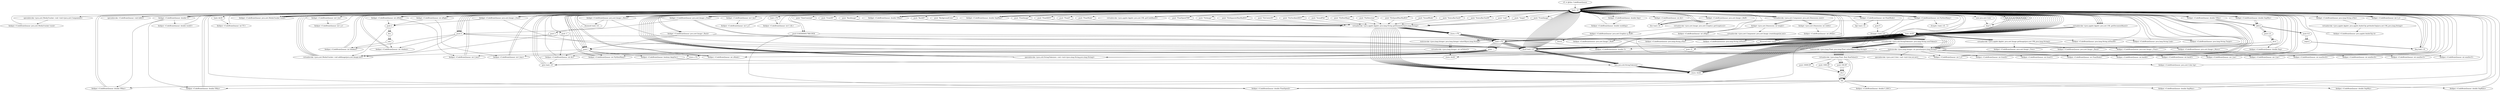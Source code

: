 digraph "" {
    "r0 := @this: CodeBrainQuasar"
    "load.r r0"
    "r0 := @this: CodeBrainQuasar"->"load.r r0";
    "new java.awt.MediaTracker"
    "load.r r0"->"new java.awt.MediaTracker";
    "dup1.r"
    "new java.awt.MediaTracker"->"dup1.r";
    "dup1.r"->"load.r r0";
    "specialinvoke <java.awt.MediaTracker: void <init>(java.awt.Component)>"
    "load.r r0"->"specialinvoke <java.awt.MediaTracker: void <init>(java.awt.Component)>";
    "fieldput <CodeBrainQuasar: java.awt.MediaTracker track>"
    "specialinvoke <java.awt.MediaTracker: void <init>(java.awt.Component)>"->"fieldput <CodeBrainQuasar: java.awt.MediaTracker track>";
    "fieldput <CodeBrainQuasar: java.awt.MediaTracker track>"->"load.r r0";
    "load.r r0"->"load.r r0";
    "virtualinvoke <java.awt.Component: java.awt.Dimension size()>"
    "load.r r0"->"virtualinvoke <java.awt.Component: java.awt.Dimension size()>";
    "fieldget <java.awt.Dimension: int width>"
    "virtualinvoke <java.awt.Component: java.awt.Dimension size()>"->"fieldget <java.awt.Dimension: int width>";
    "fieldput <CodeBrainQuasar: int aWide>"
    "fieldget <java.awt.Dimension: int width>"->"fieldput <CodeBrainQuasar: int aWide>";
    "fieldput <CodeBrainQuasar: int aWide>"->"load.r r0";
    "load.r r0"->"load.r r0";
    "load.r r0"->"virtualinvoke <java.awt.Component: java.awt.Dimension size()>";
    "fieldget <java.awt.Dimension: int height>"
    "virtualinvoke <java.awt.Component: java.awt.Dimension size()>"->"fieldget <java.awt.Dimension: int height>";
    "fieldput <CodeBrainQuasar: int aHigh>"
    "fieldget <java.awt.Dimension: int height>"->"fieldput <CodeBrainQuasar: int aHigh>";
    "fieldput <CodeBrainQuasar: int aHigh>"->"load.r r0";
    "specialinvoke <CodeBrainQuasar: void doK()>"
    "load.r r0"->"specialinvoke <CodeBrainQuasar: void doK()>";
    "specialinvoke <CodeBrainQuasar: void doK()>"->"load.r r0";
    "push \"TimeConstant\""
    "load.r r0"->"push \"TimeConstant\"";
    "virtualinvoke <java.applet.Applet: java.lang.String getParameter(java.lang.String)>"
    "push \"TimeConstant\""->"virtualinvoke <java.applet.Applet: java.lang.String getParameter(java.lang.String)>";
    "store.r $r20"
    "virtualinvoke <java.applet.Applet: java.lang.String getParameter(java.lang.String)>"->"store.r $r20";
    "load.r $r20"
    "store.r $r20"->"load.r $r20";
    "ifnonnull load.r $r20"
    "load.r $r20"->"ifnonnull load.r $r20";
    "push 15"
    "ifnonnull load.r $r20"->"push 15";
    "store.i $r20"
    "push 15"->"store.i $r20";
    "goto load.r r0"
    "store.i $r20"->"goto load.r r0";
    "goto load.r r0"->"load.r r0";
    "load.i $r20"
    "load.r r0"->"load.i $r20";
    "fieldput <CodeBrainQuasar: int TC>"
    "load.i $r20"->"fieldput <CodeBrainQuasar: int TC>";
    "fieldput <CodeBrainQuasar: int TC>"->"load.r r0";
    "push \"FrontImage\""
    "load.r r0"->"push \"FrontImage\"";
    "push \"FrontImage\""->"virtualinvoke <java.applet.Applet: java.lang.String getParameter(java.lang.String)>";
    "virtualinvoke <java.applet.Applet: java.lang.String getParameter(java.lang.String)>"->"store.r $r20";
    "store.r $r20"->"load.r $r20";
    "ifnull load.r r0"
    "load.r $r20"->"ifnull load.r r0";
    "ifnull load.r r0"->"load.r r0";
    "load.r r0"->"load.r r0";
    "load.r r0"->"load.r r0";
    "virtualinvoke <java.applet.Applet: java.net.URL getDocumentBase()>"
    "load.r r0"->"virtualinvoke <java.applet.Applet: java.net.URL getDocumentBase()>";
    "virtualinvoke <java.applet.Applet: java.net.URL getDocumentBase()>"->"load.r $r20";
    "virtualinvoke <java.applet.Applet: java.awt.Image getImage(java.net.URL,java.lang.String)>"
    "load.r $r20"->"virtualinvoke <java.applet.Applet: java.awt.Image getImage(java.net.URL,java.lang.String)>";
    "fieldput <CodeBrainQuasar: java.awt.Image i_Fore>"
    "virtualinvoke <java.applet.Applet: java.awt.Image getImage(java.net.URL,java.lang.String)>"->"fieldput <CodeBrainQuasar: java.awt.Image i_Fore>";
    "fieldput <CodeBrainQuasar: java.awt.Image i_Fore>"->"load.r r0";
    "fieldget <CodeBrainQuasar: java.awt.Image i_Fore>"
    "load.r r0"->"fieldget <CodeBrainQuasar: java.awt.Image i_Fore>";
    "fieldget <CodeBrainQuasar: java.awt.Image i_Fore>"->"ifnull load.r r0";
    "ifnull load.r r0"->"load.r r0";
    "fieldget <CodeBrainQuasar: java.awt.MediaTracker track>"
    "load.r r0"->"fieldget <CodeBrainQuasar: java.awt.MediaTracker track>";
    "fieldget <CodeBrainQuasar: java.awt.MediaTracker track>"->"load.r r0";
    "load.r r0"->"fieldget <CodeBrainQuasar: java.awt.Image i_Fore>";
    "push 2"
    "fieldget <CodeBrainQuasar: java.awt.Image i_Fore>"->"push 2";
    "virtualinvoke <java.awt.MediaTracker: void addImage(java.awt.Image,int)>"
    "push 2"->"virtualinvoke <java.awt.MediaTracker: void addImage(java.awt.Image,int)>";
    "virtualinvoke <java.awt.MediaTracker: void addImage(java.awt.Image,int)>"->"load.r r0";
    "push \"FrontXY\""
    "load.r r0"->"push \"FrontXY\"";
    "push \"FrontXY\""->"virtualinvoke <java.applet.Applet: java.lang.String getParameter(java.lang.String)>";
    "store.r r79"
    "virtualinvoke <java.applet.Applet: java.lang.String getParameter(java.lang.String)>"->"store.r r79";
    "load.r r79"
    "store.r r79"->"load.r r79";
    "load.r r79"->"ifnull load.r r0";
    "new java.util.StringTokenizer"
    "ifnull load.r r0"->"new java.util.StringTokenizer";
    "new java.util.StringTokenizer"->"store.r $r20";
    "store.r $r20"->"load.r $r20";
    "load.r $r20"->"load.r r79";
    "push \",\""
    "load.r r79"->"push \",\"";
    "specialinvoke <java.util.StringTokenizer: void <init>(java.lang.String,java.lang.String)>"
    "push \",\""->"specialinvoke <java.util.StringTokenizer: void <init>(java.lang.String,java.lang.String)>";
    "specialinvoke <java.util.StringTokenizer: void <init>(java.lang.String,java.lang.String)>"->"load.r r0";
    "load.r r0"->"load.r $r20";
    "virtualinvoke <java.util.StringTokenizer: java.lang.String nextToken()>"
    "load.r $r20"->"virtualinvoke <java.util.StringTokenizer: java.lang.String nextToken()>";
    "staticinvoke <java.lang.Integer: int parseInt(java.lang.String)>"
    "virtualinvoke <java.util.StringTokenizer: java.lang.String nextToken()>"->"staticinvoke <java.lang.Integer: int parseInt(java.lang.String)>";
    "fieldput <CodeBrainQuasar: int frontX>"
    "staticinvoke <java.lang.Integer: int parseInt(java.lang.String)>"->"fieldput <CodeBrainQuasar: int frontX>";
    "fieldput <CodeBrainQuasar: int frontX>"->"load.r r0";
    "load.r r0"->"load.r $r20";
    "load.r $r20"->"virtualinvoke <java.util.StringTokenizer: java.lang.String nextToken()>";
    "virtualinvoke <java.util.StringTokenizer: java.lang.String nextToken()>"->"staticinvoke <java.lang.Integer: int parseInt(java.lang.String)>";
    "fieldput <CodeBrainQuasar: int frontY>"
    "staticinvoke <java.lang.Integer: int parseInt(java.lang.String)>"->"fieldput <CodeBrainQuasar: int frontY>";
    "fieldput <CodeBrainQuasar: int frontY>"->"load.r r0";
    "push \"BackImage\""
    "load.r r0"->"push \"BackImage\"";
    "push \"BackImage\""->"virtualinvoke <java.applet.Applet: java.lang.String getParameter(java.lang.String)>";
    "virtualinvoke <java.applet.Applet: java.lang.String getParameter(java.lang.String)>"->"store.r $r20";
    "store.r $r20"->"load.r $r20";
    "load.r $r20"->"ifnull load.r r0";
    "ifnull load.r r0"->"load.r r0";
    "load.r r0"->"load.r r0";
    "load.r r0"->"load.r r0";
    "load.r r0"->"virtualinvoke <java.applet.Applet: java.net.URL getDocumentBase()>";
    "virtualinvoke <java.applet.Applet: java.net.URL getDocumentBase()>"->"load.r $r20";
    "load.r $r20"->"virtualinvoke <java.applet.Applet: java.awt.Image getImage(java.net.URL,java.lang.String)>";
    "fieldput <CodeBrainQuasar: java.awt.Image i_Back>"
    "virtualinvoke <java.applet.Applet: java.awt.Image getImage(java.net.URL,java.lang.String)>"->"fieldput <CodeBrainQuasar: java.awt.Image i_Back>";
    "fieldput <CodeBrainQuasar: java.awt.Image i_Back>"->"load.r r0";
    "fieldget <CodeBrainQuasar: java.awt.Image i_Back>"
    "load.r r0"->"fieldget <CodeBrainQuasar: java.awt.Image i_Back>";
    "fieldget <CodeBrainQuasar: java.awt.Image i_Back>"->"ifnull load.r r0";
    "ifnull load.r r0"->"load.r r0";
    "load.r r0"->"fieldget <CodeBrainQuasar: java.awt.MediaTracker track>";
    "fieldget <CodeBrainQuasar: java.awt.MediaTracker track>"->"load.r r0";
    "load.r r0"->"fieldget <CodeBrainQuasar: java.awt.Image i_Back>";
    "push 1"
    "fieldget <CodeBrainQuasar: java.awt.Image i_Back>"->"push 1";
    "push 1"->"virtualinvoke <java.awt.MediaTracker: void addImage(java.awt.Image,int)>";
    "virtualinvoke <java.awt.MediaTracker: void addImage(java.awt.Image,int)>"->"load.r r0";
    "push \"BackXY\""
    "load.r r0"->"push \"BackXY\"";
    "push \"BackXY\""->"virtualinvoke <java.applet.Applet: java.lang.String getParameter(java.lang.String)>";
    "virtualinvoke <java.applet.Applet: java.lang.String getParameter(java.lang.String)>"->"store.r r79";
    "store.r r79"->"load.r r79";
    "load.r r79"->"ifnull load.r r0";
    "ifnull load.r r0"->"new java.util.StringTokenizer";
    "new java.util.StringTokenizer"->"store.r $r20";
    "store.r $r20"->"load.r $r20";
    "load.r $r20"->"load.r r79";
    "load.r r79"->"push \",\"";
    "push \",\""->"specialinvoke <java.util.StringTokenizer: void <init>(java.lang.String,java.lang.String)>";
    "specialinvoke <java.util.StringTokenizer: void <init>(java.lang.String,java.lang.String)>"->"load.r r0";
    "load.r r0"->"load.r $r20";
    "load.r $r20"->"virtualinvoke <java.util.StringTokenizer: java.lang.String nextToken()>";
    "virtualinvoke <java.util.StringTokenizer: java.lang.String nextToken()>"->"staticinvoke <java.lang.Integer: int parseInt(java.lang.String)>";
    "fieldput <CodeBrainQuasar: int backX>"
    "staticinvoke <java.lang.Integer: int parseInt(java.lang.String)>"->"fieldput <CodeBrainQuasar: int backX>";
    "fieldput <CodeBrainQuasar: int backX>"->"load.r r0";
    "load.r r0"->"load.r $r20";
    "load.r $r20"->"virtualinvoke <java.util.StringTokenizer: java.lang.String nextToken()>";
    "virtualinvoke <java.util.StringTokenizer: java.lang.String nextToken()>"->"staticinvoke <java.lang.Integer: int parseInt(java.lang.String)>";
    "fieldput <CodeBrainQuasar: int backY>"
    "staticinvoke <java.lang.Integer: int parseInt(java.lang.String)>"->"fieldput <CodeBrainQuasar: int backY>";
    "fieldput <CodeBrainQuasar: int backY>"->"load.r r0";
    "push \"BackgroundColor\""
    "load.r r0"->"push \"BackgroundColor\"";
    "push \"BackgroundColor\""->"virtualinvoke <java.applet.Applet: java.lang.String getParameter(java.lang.String)>";
    "virtualinvoke <java.applet.Applet: java.lang.String getParameter(java.lang.String)>"->"store.r r79";
    "store.r r79"->"load.r r79";
    "load.r r79"->"ifnull load.r r0";
    "ifnull load.r r0"->"new java.util.StringTokenizer";
    "new java.util.StringTokenizer"->"store.r $r20";
    "store.r $r20"->"load.r $r20";
    "load.r $r20"->"load.r r79";
    "load.r r79"->"push \",\"";
    "push \",\""->"specialinvoke <java.util.StringTokenizer: void <init>(java.lang.String,java.lang.String)>";
    "specialinvoke <java.util.StringTokenizer: void <init>(java.lang.String,java.lang.String)>"->"load.r r0";
    "new java.awt.Color"
    "load.r r0"->"new java.awt.Color";
    "new java.awt.Color"->"dup1.r";
    "dup1.r"->"load.r $r20";
    "load.r $r20"->"virtualinvoke <java.util.StringTokenizer: java.lang.String nextToken()>";
    "virtualinvoke <java.util.StringTokenizer: java.lang.String nextToken()>"->"staticinvoke <java.lang.Integer: int parseInt(java.lang.String)>";
    "staticinvoke <java.lang.Integer: int parseInt(java.lang.String)>"->"load.r $r20";
    "load.r $r20"->"virtualinvoke <java.util.StringTokenizer: java.lang.String nextToken()>";
    "virtualinvoke <java.util.StringTokenizer: java.lang.String nextToken()>"->"staticinvoke <java.lang.Integer: int parseInt(java.lang.String)>";
    "staticinvoke <java.lang.Integer: int parseInt(java.lang.String)>"->"load.r $r20";
    "load.r $r20"->"virtualinvoke <java.util.StringTokenizer: java.lang.String nextToken()>";
    "virtualinvoke <java.util.StringTokenizer: java.lang.String nextToken()>"->"staticinvoke <java.lang.Integer: int parseInt(java.lang.String)>";
    "specialinvoke <java.awt.Color: void <init>(int,int,int)>"
    "staticinvoke <java.lang.Integer: int parseInt(java.lang.String)>"->"specialinvoke <java.awt.Color: void <init>(int,int,int)>";
    "fieldput <CodeBrainQuasar: java.awt.Color bg>"
    "specialinvoke <java.awt.Color: void <init>(int,int,int)>"->"fieldput <CodeBrainQuasar: java.awt.Color bg>";
    "fieldput <CodeBrainQuasar: java.awt.Color bg>"->"load.r r0";
    "push \"FloatImage\""
    "load.r r0"->"push \"FloatImage\"";
    "push \"FloatImage\""->"virtualinvoke <java.applet.Applet: java.lang.String getParameter(java.lang.String)>";
    "virtualinvoke <java.applet.Applet: java.lang.String getParameter(java.lang.String)>"->"store.r $r20";
    "store.r $r20"->"load.r $r20";
    "load.r $r20"->"ifnull load.r r0";
    "ifnull load.r r0"->"load.r r0";
    "load.r r0"->"load.r r0";
    "load.r r0"->"load.r r0";
    "load.r r0"->"virtualinvoke <java.applet.Applet: java.net.URL getDocumentBase()>";
    "virtualinvoke <java.applet.Applet: java.net.URL getDocumentBase()>"->"load.r $r20";
    "load.r $r20"->"virtualinvoke <java.applet.Applet: java.awt.Image getImage(java.net.URL,java.lang.String)>";
    "fieldput <CodeBrainQuasar: java.awt.Image i_Float>"
    "virtualinvoke <java.applet.Applet: java.awt.Image getImage(java.net.URL,java.lang.String)>"->"fieldput <CodeBrainQuasar: java.awt.Image i_Float>";
    "fieldput <CodeBrainQuasar: java.awt.Image i_Float>"->"load.r r0";
    "fieldget <CodeBrainQuasar: java.awt.Image i_Float>"
    "load.r r0"->"fieldget <CodeBrainQuasar: java.awt.Image i_Float>";
    "fieldget <CodeBrainQuasar: java.awt.Image i_Float>"->"ifnull load.r r0";
    "ifnull load.r r0"->"load.r r0";
    "load.r r0"->"fieldget <CodeBrainQuasar: java.awt.MediaTracker track>";
    "fieldget <CodeBrainQuasar: java.awt.MediaTracker track>"->"load.r r0";
    "load.r r0"->"fieldget <CodeBrainQuasar: java.awt.Image i_Float>";
    "push 3"
    "fieldget <CodeBrainQuasar: java.awt.Image i_Float>"->"push 3";
    "push 3"->"virtualinvoke <java.awt.MediaTracker: void addImage(java.awt.Image,int)>";
    "virtualinvoke <java.awt.MediaTracker: void addImage(java.awt.Image,int)>"->"load.r r0";
    "load.r r0"->"load.r r0";
    "fieldget <CodeBrainQuasar: int aWide>"
    "load.r r0"->"fieldget <CodeBrainQuasar: int aWide>";
    "fieldput <CodeBrainQuasar: int f_bxx>"
    "fieldget <CodeBrainQuasar: int aWide>"->"fieldput <CodeBrainQuasar: int f_bxx>";
    "fieldput <CodeBrainQuasar: int f_bxx>"->"load.r r0";
    "load.r r0"->"load.r r0";
    "fieldget <CodeBrainQuasar: int aHigh>"
    "load.r r0"->"fieldget <CodeBrainQuasar: int aHigh>";
    "fieldput <CodeBrainQuasar: int f_byy>"
    "fieldget <CodeBrainQuasar: int aHigh>"->"fieldput <CodeBrainQuasar: int f_byy>";
    "fieldput <CodeBrainQuasar: int f_byy>"->"load.r r0";
    "push \"FloatXXYY\""
    "load.r r0"->"push \"FloatXXYY\"";
    "push \"FloatXXYY\""->"virtualinvoke <java.applet.Applet: java.lang.String getParameter(java.lang.String)>";
    "virtualinvoke <java.applet.Applet: java.lang.String getParameter(java.lang.String)>"->"store.r r79";
    "store.r r79"->"load.r r79";
    "load.r r79"->"ifnull load.r r0";
    "ifnull load.r r0"->"new java.util.StringTokenizer";
    "new java.util.StringTokenizer"->"store.r $r20";
    "store.r $r20"->"load.r $r20";
    "load.r $r20"->"load.r r79";
    "load.r r79"->"push \",\"";
    "push \",\""->"specialinvoke <java.util.StringTokenizer: void <init>(java.lang.String,java.lang.String)>";
    "specialinvoke <java.util.StringTokenizer: void <init>(java.lang.String,java.lang.String)>"->"load.r r0";
    "load.r r0"->"load.r $r20";
    "load.r $r20"->"virtualinvoke <java.util.StringTokenizer: java.lang.String nextToken()>";
    "virtualinvoke <java.util.StringTokenizer: java.lang.String nextToken()>"->"staticinvoke <java.lang.Integer: int parseInt(java.lang.String)>";
    "fieldput <CodeBrainQuasar: int f_bx>"
    "staticinvoke <java.lang.Integer: int parseInt(java.lang.String)>"->"fieldput <CodeBrainQuasar: int f_bx>";
    "fieldput <CodeBrainQuasar: int f_bx>"->"load.r r0";
    "load.r r0"->"load.r $r20";
    "load.r $r20"->"virtualinvoke <java.util.StringTokenizer: java.lang.String nextToken()>";
    "virtualinvoke <java.util.StringTokenizer: java.lang.String nextToken()>"->"staticinvoke <java.lang.Integer: int parseInt(java.lang.String)>";
    "staticinvoke <java.lang.Integer: int parseInt(java.lang.String)>"->"fieldput <CodeBrainQuasar: int f_bxx>";
    "fieldput <CodeBrainQuasar: int f_bxx>"->"load.r r0";
    "load.r r0"->"load.r $r20";
    "load.r $r20"->"virtualinvoke <java.util.StringTokenizer: java.lang.String nextToken()>";
    "virtualinvoke <java.util.StringTokenizer: java.lang.String nextToken()>"->"staticinvoke <java.lang.Integer: int parseInt(java.lang.String)>";
    "fieldput <CodeBrainQuasar: int f_by>"
    "staticinvoke <java.lang.Integer: int parseInt(java.lang.String)>"->"fieldput <CodeBrainQuasar: int f_by>";
    "fieldput <CodeBrainQuasar: int f_by>"->"load.r r0";
    "load.r r0"->"load.r $r20";
    "load.r $r20"->"virtualinvoke <java.util.StringTokenizer: java.lang.String nextToken()>";
    "virtualinvoke <java.util.StringTokenizer: java.lang.String nextToken()>"->"staticinvoke <java.lang.Integer: int parseInt(java.lang.String)>";
    "staticinvoke <java.lang.Integer: int parseInt(java.lang.String)>"->"fieldput <CodeBrainQuasar: int f_byy>";
    "fieldput <CodeBrainQuasar: int f_byy>"->"load.r r0";
    "load.r r0"->"load.r r0";
    "fieldget <CodeBrainQuasar: int f_bx>"
    "load.r r0"->"fieldget <CodeBrainQuasar: int f_bx>";
    "fieldput <CodeBrainQuasar: int f_x>"
    "fieldget <CodeBrainQuasar: int f_bx>"->"fieldput <CodeBrainQuasar: int f_x>";
    "fieldput <CodeBrainQuasar: int f_x>"->"load.r r0";
    "load.r r0"->"load.r r0";
    "fieldget <CodeBrainQuasar: int f_by>"
    "load.r r0"->"fieldget <CodeBrainQuasar: int f_by>";
    "fieldput <CodeBrainQuasar: int f_y>"
    "fieldget <CodeBrainQuasar: int f_by>"->"fieldput <CodeBrainQuasar: int f_y>";
    "fieldput <CodeBrainQuasar: int f_y>"->"load.r r0";
    "push \"FloatZ\""
    "load.r r0"->"push \"FloatZ\"";
    "push \"FloatZ\""->"virtualinvoke <java.applet.Applet: java.lang.String getParameter(java.lang.String)>";
    "virtualinvoke <java.applet.Applet: java.lang.String getParameter(java.lang.String)>"->"store.r $r20";
    "store.r $r20"->"load.r $r20";
    "load.r $r20"->"ifnull load.r r0";
    "ifnull load.r r0"->"load.r r0";
    "load.r r0"->"load.r $r20";
    "load.r $r20"->"staticinvoke <java.lang.Integer: int parseInt(java.lang.String)>";
    "fieldput <CodeBrainQuasar: int f_z>"
    "staticinvoke <java.lang.Integer: int parseInt(java.lang.String)>"->"fieldput <CodeBrainQuasar: int f_z>";
    "fieldput <CodeBrainQuasar: int f_z>"->"load.r r0";
    "push \"FloatMode\""
    "load.r r0"->"push \"FloatMode\"";
    "push \"FloatMode\""->"virtualinvoke <java.applet.Applet: java.lang.String getParameter(java.lang.String)>";
    "virtualinvoke <java.applet.Applet: java.lang.String getParameter(java.lang.String)>"->"store.r $r20";
    "store.r $r20"->"load.r $r20";
    "load.r $r20"->"ifnull load.r r0";
    "ifnull load.r r0"->"load.r r0";
    "load.r r0"->"load.r $r20";
    "load.r $r20"->"staticinvoke <java.lang.Integer: int parseInt(java.lang.String)>";
    "fieldput <CodeBrainQuasar: int FloatMode>"
    "staticinvoke <java.lang.Integer: int parseInt(java.lang.String)>"->"fieldput <CodeBrainQuasar: int FloatMode>";
    "fieldput <CodeBrainQuasar: int FloatMode>"->"load.r r0";
    "fieldget <CodeBrainQuasar: int FloatMode>"
    "load.r r0"->"fieldget <CodeBrainQuasar: int FloatMode>";
    "push 9"
    "fieldget <CodeBrainQuasar: int FloatMode>"->"push 9";
    "ifcmpgt.i load.r r0"
    "push 9"->"ifcmpgt.i load.r r0";
    "ifcmpgt.i load.r r0"->"load.r r0";
    "load.r r0"->"fieldget <CodeBrainQuasar: int FloatMode>";
    "ifge load.r r0"
    "fieldget <CodeBrainQuasar: int FloatMode>"->"ifge load.r r0";
    "ifge load.r r0"->"load.r r0";
    "push 0"
    "load.r r0"->"push 0";
    "push 0"->"fieldput <CodeBrainQuasar: int FloatMode>";
    "fieldput <CodeBrainQuasar: int FloatMode>"->"load.r r0";
    "push \"FloatSpeed789\""
    "load.r r0"->"push \"FloatSpeed789\"";
    "push \"FloatSpeed789\""->"virtualinvoke <java.applet.Applet: java.lang.String getParameter(java.lang.String)>";
    "virtualinvoke <java.applet.Applet: java.lang.String getParameter(java.lang.String)>"->"store.r $r20";
    "store.r $r20"->"load.r $r20";
    "load.r $r20"->"ifnonnull load.r $r20";
    "ifnonnull load.r $r20"->"push 1";
    "store.i r79"
    "push 1"->"store.i r79";
    "store.i r79"->"goto load.r r0";
    "goto load.r r0"->"load.r r0";
    "load.i r79"
    "load.r r0"->"load.i r79";
    "fieldput <CodeBrainQuasar: int F_RL>"
    "load.i r79"->"fieldput <CodeBrainQuasar: int F_RL>";
    "fieldput <CodeBrainQuasar: int F_RL>"->"load.r r0";
    "push 0.04500000178813934"
    "load.r r0"->"push 0.04500000178813934";
    "fieldput <CodeBrainQuasar: double FloatSpeed>"
    "push 0.04500000178813934"->"fieldput <CodeBrainQuasar: double FloatSpeed>";
    "fieldput <CodeBrainQuasar: double FloatSpeed>"->"load.r $r20";
    "load.r $r20"->"ifnull load.r r0";
    "ifnull load.r r0"->"load.r r0";
    "load.r r0"->"load.r $r20";
    "staticinvoke <java.lang.Float: java.lang.Float valueOf(java.lang.String)>"
    "load.r $r20"->"staticinvoke <java.lang.Float: java.lang.Float valueOf(java.lang.String)>";
    "virtualinvoke <java.lang.Float: float floatValue()>"
    "staticinvoke <java.lang.Float: java.lang.Float valueOf(java.lang.String)>"->"virtualinvoke <java.lang.Float: float floatValue()>";
    "push 100.0F"
    "virtualinvoke <java.lang.Float: float floatValue()>"->"push 100.0F";
    "div.f"
    "push 100.0F"->"div.f";
    "f2d"
    "div.f"->"f2d";
    "f2d"->"fieldput <CodeBrainQuasar: double FloatSpeed>";
    "fieldput <CodeBrainQuasar: double FloatSpeed>"->"load.r r0";
    "push \"FlyImage\""
    "load.r r0"->"push \"FlyImage\"";
    "push \"FlyImage\""->"virtualinvoke <java.applet.Applet: java.lang.String getParameter(java.lang.String)>";
    "virtualinvoke <java.applet.Applet: java.lang.String getParameter(java.lang.String)>"->"store.r $r20";
    "store.r $r20"->"load.r $r20";
    "load.r $r20"->"ifnull load.r r0";
    "ifnull load.r r0"->"load.r r0";
    "load.r r0"->"load.r r0";
    "load.r r0"->"load.r r0";
    "load.r r0"->"virtualinvoke <java.applet.Applet: java.net.URL getDocumentBase()>";
    "virtualinvoke <java.applet.Applet: java.net.URL getDocumentBase()>"->"load.r $r20";
    "load.r $r20"->"virtualinvoke <java.applet.Applet: java.awt.Image getImage(java.net.URL,java.lang.String)>";
    "fieldput <CodeBrainQuasar: java.awt.Image i_Move>"
    "virtualinvoke <java.applet.Applet: java.awt.Image getImage(java.net.URL,java.lang.String)>"->"fieldput <CodeBrainQuasar: java.awt.Image i_Move>";
    "fieldput <CodeBrainQuasar: java.awt.Image i_Move>"->"load.r r0";
    "fieldget <CodeBrainQuasar: java.awt.Image i_Move>"
    "load.r r0"->"fieldget <CodeBrainQuasar: java.awt.Image i_Move>";
    "fieldget <CodeBrainQuasar: java.awt.Image i_Move>"->"ifnull load.r r0";
    "ifnull load.r r0"->"load.r r0";
    "load.r r0"->"fieldget <CodeBrainQuasar: java.awt.MediaTracker track>";
    "fieldget <CodeBrainQuasar: java.awt.MediaTracker track>"->"load.r r0";
    "load.r r0"->"fieldget <CodeBrainQuasar: java.awt.Image i_Move>";
    "fieldget <CodeBrainQuasar: java.awt.Image i_Move>"->"push 0";
    "push 0"->"virtualinvoke <java.awt.MediaTracker: void addImage(java.awt.Image,int)>";
    "virtualinvoke <java.awt.MediaTracker: void addImage(java.awt.Image,int)>"->"load.r r0";
    "load.r r0"->"push 0";
    "fieldput <CodeBrainQuasar: int hIndent>"
    "push 0"->"fieldput <CodeBrainQuasar: int hIndent>";
    "fieldput <CodeBrainQuasar: int hIndent>"->"load.r r0";
    "load.r r0"->"push 0";
    "fieldput <CodeBrainQuasar: int vIndent>"
    "push 0"->"fieldput <CodeBrainQuasar: int vIndent>";
    "fieldput <CodeBrainQuasar: int vIndent>"->"load.r r0";
    "push \"FlyCenterXY\""
    "load.r r0"->"push \"FlyCenterXY\"";
    "push \"FlyCenterXY\""->"virtualinvoke <java.applet.Applet: java.lang.String getParameter(java.lang.String)>";
    "virtualinvoke <java.applet.Applet: java.lang.String getParameter(java.lang.String)>"->"store.r r79";
    "store.r r79"->"load.r r79";
    "load.r r79"->"ifnull load.r r0";
    "ifnull load.r r0"->"new java.util.StringTokenizer";
    "new java.util.StringTokenizer"->"store.r $r20";
    "store.r $r20"->"load.r $r20";
    "load.r $r20"->"load.r r79";
    "load.r r79"->"push \",\"";
    "push \",\""->"specialinvoke <java.util.StringTokenizer: void <init>(java.lang.String,java.lang.String)>";
    "specialinvoke <java.util.StringTokenizer: void <init>(java.lang.String,java.lang.String)>"->"load.r r0";
    "load.r r0"->"load.r $r20";
    "load.r $r20"->"virtualinvoke <java.util.StringTokenizer: java.lang.String nextToken()>";
    "virtualinvoke <java.util.StringTokenizer: java.lang.String nextToken()>"->"staticinvoke <java.lang.Integer: int parseInt(java.lang.String)>";
    "staticinvoke <java.lang.Integer: int parseInt(java.lang.String)>"->"load.r r0";
    "load.r r0"->"fieldget <CodeBrainQuasar: int aWide>";
    "fieldget <CodeBrainQuasar: int aWide>"->"push 2";
    "div.i"
    "push 2"->"div.i";
    "sub.i"
    "div.i"->"sub.i";
    "sub.i"->"fieldput <CodeBrainQuasar: int hIndent>";
    "fieldput <CodeBrainQuasar: int hIndent>"->"load.r r0";
    "load.r r0"->"load.r $r20";
    "load.r $r20"->"virtualinvoke <java.util.StringTokenizer: java.lang.String nextToken()>";
    "virtualinvoke <java.util.StringTokenizer: java.lang.String nextToken()>"->"staticinvoke <java.lang.Integer: int parseInt(java.lang.String)>";
    "staticinvoke <java.lang.Integer: int parseInt(java.lang.String)>"->"load.r r0";
    "load.r r0"->"fieldget <CodeBrainQuasar: int aHigh>";
    "fieldget <CodeBrainQuasar: int aHigh>"->"push 2";
    "push 2"->"div.i";
    "div.i"->"sub.i";
    "sub.i"->"fieldput <CodeBrainQuasar: int vIndent>";
    "fieldput <CodeBrainQuasar: int vIndent>"->"load.r r0";
    "push \"FlyHowMany\""
    "load.r r0"->"push \"FlyHowMany\"";
    "push \"FlyHowMany\""->"virtualinvoke <java.applet.Applet: java.lang.String getParameter(java.lang.String)>";
    "virtualinvoke <java.applet.Applet: java.lang.String getParameter(java.lang.String)>"->"store.r $r20";
    "store.r $r20"->"load.r $r20";
    "load.r $r20"->"ifnull load.r r0";
    "ifnull load.r r0"->"load.r r0";
    "load.r r0"->"load.r $r20";
    "load.r $r20"->"staticinvoke <java.lang.Integer: int parseInt(java.lang.String)>";
    "fieldput <CodeBrainQuasar: int FlyHowMany>"
    "staticinvoke <java.lang.Integer: int parseInt(java.lang.String)>"->"fieldput <CodeBrainQuasar: int FlyHowMany>";
    "fieldput <CodeBrainQuasar: int FlyHowMany>"->"load.r r0";
    "push \"FlyDirection\""
    "load.r r0"->"push \"FlyDirection\"";
    "push \"FlyDirection\""->"virtualinvoke <java.applet.Applet: java.lang.String getParameter(java.lang.String)>";
    "virtualinvoke <java.applet.Applet: java.lang.String getParameter(java.lang.String)>"->"store.r $r20";
    "store.r $r20"->"load.r $r20";
    "load.r $r20"->"ifnull load.r r0";
    "ifnull load.r r0"->"load.r r0";
    "load.r r0"->"load.r $r20";
    "load.r $r20"->"staticinvoke <java.lang.Integer: int parseInt(java.lang.String)>";
    "fieldput <CodeBrainQuasar: int dir>"
    "staticinvoke <java.lang.Integer: int parseInt(java.lang.String)>"->"fieldput <CodeBrainQuasar: int dir>";
    "fieldput <CodeBrainQuasar: int dir>"->"load.r r0";
    "fieldget <CodeBrainQuasar: int dir>"
    "load.r r0"->"fieldget <CodeBrainQuasar: int dir>";
    "ifne load.r r0"
    "fieldget <CodeBrainQuasar: int dir>"->"ifne load.r r0";
    "ifne load.r r0"->"load.r r0";
    "push -1"
    "load.r r0"->"push -1";
    "push -1"->"fieldput <CodeBrainQuasar: int dir>";
    "fieldput <CodeBrainQuasar: int dir>"->"goto load.r r0";
    "goto load.r r0"->"load.r r0";
    "load.r r0"->"push 0.04500000178813934";
    "fieldput <CodeBrainQuasar: double V>"
    "push 0.04500000178813934"->"fieldput <CodeBrainQuasar: double V>";
    "fieldput <CodeBrainQuasar: double V>"->"load.r r0";
    "load.r r0"->"load.r r0";
    "fieldget <CodeBrainQuasar: double V>"
    "load.r r0"->"fieldget <CodeBrainQuasar: double V>";
    "fieldput <CodeBrainQuasar: double VMax>"
    "fieldget <CodeBrainQuasar: double V>"->"fieldput <CodeBrainQuasar: double VMax>";
    "fieldput <CodeBrainQuasar: double VMax>"->"load.r r0";
    "load.r r0"->"load.r r0";
    "load.r r0"->"fieldget <CodeBrainQuasar: double V>";
    "fieldput <CodeBrainQuasar: double VMin>"
    "fieldget <CodeBrainQuasar: double V>"->"fieldput <CodeBrainQuasar: double VMin>";
    "fieldput <CodeBrainQuasar: double VMin>"->"load.r r0";
    "push \"FlySpeedMaxMinROC\""
    "load.r r0"->"push \"FlySpeedMaxMinROC\"";
    "push \"FlySpeedMaxMinROC\""->"virtualinvoke <java.applet.Applet: java.lang.String getParameter(java.lang.String)>";
    "virtualinvoke <java.applet.Applet: java.lang.String getParameter(java.lang.String)>"->"store.r r79";
    "store.r r79"->"load.r r79";
    "load.r r79"->"ifnull load.r r0";
    "ifnull load.r r0"->"new java.util.StringTokenizer";
    "new java.util.StringTokenizer"->"store.r $r20";
    "store.r $r20"->"load.r $r20";
    "load.r $r20"->"load.r r79";
    "load.r r79"->"push \",\"";
    "push \",\""->"specialinvoke <java.util.StringTokenizer: void <init>(java.lang.String,java.lang.String)>";
    "specialinvoke <java.util.StringTokenizer: void <init>(java.lang.String,java.lang.String)>"->"load.r r0";
    "load.r r0"->"load.r $r20";
    "load.r $r20"->"virtualinvoke <java.util.StringTokenizer: java.lang.String nextToken()>";
    "virtualinvoke <java.util.StringTokenizer: java.lang.String nextToken()>"->"staticinvoke <java.lang.Float: java.lang.Float valueOf(java.lang.String)>";
    "staticinvoke <java.lang.Float: java.lang.Float valueOf(java.lang.String)>"->"virtualinvoke <java.lang.Float: float floatValue()>";
    "virtualinvoke <java.lang.Float: float floatValue()>"->"push 100.0F";
    "push 100.0F"->"div.f";
    "div.f"->"f2d";
    "f2d"->"fieldput <CodeBrainQuasar: double VMax>";
    "fieldput <CodeBrainQuasar: double VMax>"->"load.r r0";
    "load.r r0"->"load.r $r20";
    "load.r $r20"->"virtualinvoke <java.util.StringTokenizer: java.lang.String nextToken()>";
    "virtualinvoke <java.util.StringTokenizer: java.lang.String nextToken()>"->"staticinvoke <java.lang.Float: java.lang.Float valueOf(java.lang.String)>";
    "staticinvoke <java.lang.Float: java.lang.Float valueOf(java.lang.String)>"->"virtualinvoke <java.lang.Float: float floatValue()>";
    "virtualinvoke <java.lang.Float: float floatValue()>"->"push 100.0F";
    "push 100.0F"->"div.f";
    "div.f"->"f2d";
    "f2d"->"fieldput <CodeBrainQuasar: double VMin>";
    "fieldput <CodeBrainQuasar: double VMin>"->"load.r r0";
    "load.r r0"->"load.r $r20";
    "load.r $r20"->"virtualinvoke <java.util.StringTokenizer: java.lang.String nextToken()>";
    "virtualinvoke <java.util.StringTokenizer: java.lang.String nextToken()>"->"staticinvoke <java.lang.Float: java.lang.Float valueOf(java.lang.String)>";
    "staticinvoke <java.lang.Float: java.lang.Float valueOf(java.lang.String)>"->"virtualinvoke <java.lang.Float: float floatValue()>";
    "push 10000.0F"
    "virtualinvoke <java.lang.Float: float floatValue()>"->"push 10000.0F";
    "push 10000.0F"->"div.f";
    "div.f"->"f2d";
    "fieldput <CodeBrainQuasar: double V_ROC>"
    "f2d"->"fieldput <CodeBrainQuasar: double V_ROC>";
    "fieldput <CodeBrainQuasar: double V_ROC>"->"load.r r0";
    "fieldget <CodeBrainQuasar: double VMax>"
    "load.r r0"->"fieldget <CodeBrainQuasar: double VMax>";
    "fieldget <CodeBrainQuasar: double VMax>"->"load.r r0";
    "fieldget <CodeBrainQuasar: double VMin>"
    "load.r r0"->"fieldget <CodeBrainQuasar: double VMin>";
    "add.d"
    "fieldget <CodeBrainQuasar: double VMin>"->"add.d";
    "push 0.0"
    "add.d"->"push 0.0";
    "cmpl.d"
    "push 0.0"->"cmpl.d";
    "ifeq load.r r0"
    "cmpl.d"->"ifeq load.r r0";
    "ifeq load.r r0"->"load.r r0";
    "load.r r0"->"load.r r0";
    "load.r r0"->"fieldget <CodeBrainQuasar: double VMax>";
    "fieldget <CodeBrainQuasar: double VMax>"->"load.r r0";
    "load.r r0"->"fieldget <CodeBrainQuasar: double VMin>";
    "fieldget <CodeBrainQuasar: double VMin>"->"add.d";
    "push 2.0"
    "add.d"->"push 2.0";
    "div.d"
    "push 2.0"->"div.d";
    "div.d"->"fieldput <CodeBrainQuasar: double V>";
    "fieldput <CodeBrainQuasar: double V>"->"load.r r0";
    "load.r r0"->"load.r r0";
    "load.r r0"->"fieldget <CodeBrainQuasar: double V>";
    "fieldput <CodeBrainQuasar: double workV>"
    "fieldget <CodeBrainQuasar: double V>"->"fieldput <CodeBrainQuasar: double workV>";
    "fieldput <CodeBrainQuasar: double workV>"->"load.r r0";
    "push \"FlySeparateMaxMinROC\""
    "load.r r0"->"push \"FlySeparateMaxMinROC\"";
    "push \"FlySeparateMaxMinROC\""->"virtualinvoke <java.applet.Applet: java.lang.String getParameter(java.lang.String)>";
    "virtualinvoke <java.applet.Applet: java.lang.String getParameter(java.lang.String)>"->"store.r r79";
    "store.r r79"->"load.r r79";
    "load.r r79"->"ifnull load.r r0";
    "ifnull load.r r0"->"new java.util.StringTokenizer";
    "new java.util.StringTokenizer"->"store.r $r20";
    "store.r $r20"->"load.r $r20";
    "load.r $r20"->"load.r r79";
    "load.r r79"->"push \",\"";
    "push \",\""->"specialinvoke <java.util.StringTokenizer: void <init>(java.lang.String,java.lang.String)>";
    "specialinvoke <java.util.StringTokenizer: void <init>(java.lang.String,java.lang.String)>"->"load.r r0";
    "load.r r0"->"load.r $r20";
    "load.r $r20"->"virtualinvoke <java.util.StringTokenizer: java.lang.String nextToken()>";
    "virtualinvoke <java.util.StringTokenizer: java.lang.String nextToken()>"->"staticinvoke <java.lang.Float: java.lang.Float valueOf(java.lang.String)>";
    "staticinvoke <java.lang.Float: java.lang.Float valueOf(java.lang.String)>"->"virtualinvoke <java.lang.Float: float floatValue()>";
    "virtualinvoke <java.lang.Float: float floatValue()>"->"f2d";
    "fieldput <CodeBrainQuasar: double SepMax>"
    "f2d"->"fieldput <CodeBrainQuasar: double SepMax>";
    "fieldput <CodeBrainQuasar: double SepMax>"->"load.r r0";
    "load.r r0"->"load.r $r20";
    "load.r $r20"->"virtualinvoke <java.util.StringTokenizer: java.lang.String nextToken()>";
    "virtualinvoke <java.util.StringTokenizer: java.lang.String nextToken()>"->"staticinvoke <java.lang.Float: java.lang.Float valueOf(java.lang.String)>";
    "staticinvoke <java.lang.Float: java.lang.Float valueOf(java.lang.String)>"->"virtualinvoke <java.lang.Float: float floatValue()>";
    "virtualinvoke <java.lang.Float: float floatValue()>"->"f2d";
    "fieldput <CodeBrainQuasar: double SepMin>"
    "f2d"->"fieldput <CodeBrainQuasar: double SepMin>";
    "fieldput <CodeBrainQuasar: double SepMin>"->"load.r r0";
    "load.r r0"->"load.r $r20";
    "load.r $r20"->"virtualinvoke <java.util.StringTokenizer: java.lang.String nextToken()>";
    "virtualinvoke <java.util.StringTokenizer: java.lang.String nextToken()>"->"staticinvoke <java.lang.Float: java.lang.Float valueOf(java.lang.String)>";
    "staticinvoke <java.lang.Float: java.lang.Float valueOf(java.lang.String)>"->"virtualinvoke <java.lang.Float: float floatValue()>";
    "push 1000.0F"
    "virtualinvoke <java.lang.Float: float floatValue()>"->"push 1000.0F";
    "push 1000.0F"->"div.f";
    "div.f"->"f2d";
    "fieldput <CodeBrainQuasar: double SepRate>"
    "f2d"->"fieldput <CodeBrainQuasar: double SepRate>";
    "fieldput <CodeBrainQuasar: double SepRate>"->"load.r r0";
    "fieldget <CodeBrainQuasar: double SepMax>"
    "load.r r0"->"fieldget <CodeBrainQuasar: double SepMax>";
    "fieldget <CodeBrainQuasar: double SepMax>"->"load.r r0";
    "fieldget <CodeBrainQuasar: double SepMin>"
    "load.r r0"->"fieldget <CodeBrainQuasar: double SepMin>";
    "fieldget <CodeBrainQuasar: double SepMin>"->"add.d";
    "add.d"->"push 0.0";
    "push 0.0"->"cmpl.d";
    "cmpl.d"->"ifeq load.r r0";
    "ifeq load.r r0"->"load.r r0";
    "load.r r0"->"load.r r0";
    "load.r r0"->"fieldget <CodeBrainQuasar: double SepMax>";
    "fieldget <CodeBrainQuasar: double SepMax>"->"load.r r0";
    "load.r r0"->"fieldget <CodeBrainQuasar: double SepMin>";
    "fieldget <CodeBrainQuasar: double SepMin>"->"add.d";
    "add.d"->"push 2.0";
    "push 2.0"->"div.d";
    "fieldput <CodeBrainQuasar: double Sep>"
    "div.d"->"fieldput <CodeBrainQuasar: double Sep>";
    "fieldput <CodeBrainQuasar: double Sep>"->"load.r r0";
    "load.r r0"->"load.r r0";
    "fieldget <CodeBrainQuasar: double Sep>"
    "load.r r0"->"fieldget <CodeBrainQuasar: double Sep>";
    "fieldput <CodeBrainQuasar: double workSep>"
    "fieldget <CodeBrainQuasar: double Sep>"->"fieldput <CodeBrainQuasar: double workSep>";
    "fieldput <CodeBrainQuasar: double workSep>"->"load.r r0";
    "push \"FlyOscillateXXYY\""
    "load.r r0"->"push \"FlyOscillateXXYY\"";
    "push \"FlyOscillateXXYY\""->"virtualinvoke <java.applet.Applet: java.lang.String getParameter(java.lang.String)>";
    "virtualinvoke <java.applet.Applet: java.lang.String getParameter(java.lang.String)>"->"store.r r79";
    "store.r r79"->"load.r r79";
    "load.r r79"->"ifnull load.r r0";
    "ifnull load.r r0"->"load.r r0";
    "load.r r0"->"push 1";
    "fieldput <CodeBrainQuasar: boolean AmpOsc>"
    "push 1"->"fieldput <CodeBrainQuasar: boolean AmpOsc>";
    "fieldput <CodeBrainQuasar: boolean AmpOsc>"->"new java.util.StringTokenizer";
    "new java.util.StringTokenizer"->"store.r $r20";
    "store.r $r20"->"load.r $r20";
    "load.r $r20"->"load.r r79";
    "load.r r79"->"push \",\"";
    "push \",\""->"specialinvoke <java.util.StringTokenizer: void <init>(java.lang.String,java.lang.String)>";
    "specialinvoke <java.util.StringTokenizer: void <init>(java.lang.String,java.lang.String)>"->"load.r r0";
    "load.r r0"->"load.r $r20";
    "load.r $r20"->"virtualinvoke <java.util.StringTokenizer: java.lang.String nextToken()>";
    "virtualinvoke <java.util.StringTokenizer: java.lang.String nextToken()>"->"staticinvoke <java.lang.Integer: int parseInt(java.lang.String)>";
    "fieldput <CodeBrainQuasar: int maxDevH>"
    "staticinvoke <java.lang.Integer: int parseInt(java.lang.String)>"->"fieldput <CodeBrainQuasar: int maxDevH>";
    "fieldput <CodeBrainQuasar: int maxDevH>"->"load.r r0";
    "load.r r0"->"load.r $r20";
    "load.r $r20"->"virtualinvoke <java.util.StringTokenizer: java.lang.String nextToken()>";
    "virtualinvoke <java.util.StringTokenizer: java.lang.String nextToken()>"->"staticinvoke <java.lang.Integer: int parseInt(java.lang.String)>";
    "fieldput <CodeBrainQuasar: int minDevH>"
    "staticinvoke <java.lang.Integer: int parseInt(java.lang.String)>"->"fieldput <CodeBrainQuasar: int minDevH>";
    "fieldput <CodeBrainQuasar: int minDevH>"->"load.r r0";
    "load.r r0"->"load.r $r20";
    "load.r $r20"->"virtualinvoke <java.util.StringTokenizer: java.lang.String nextToken()>";
    "virtualinvoke <java.util.StringTokenizer: java.lang.String nextToken()>"->"staticinvoke <java.lang.Integer: int parseInt(java.lang.String)>";
    "fieldput <CodeBrainQuasar: int maxDevV>"
    "staticinvoke <java.lang.Integer: int parseInt(java.lang.String)>"->"fieldput <CodeBrainQuasar: int maxDevV>";
    "fieldput <CodeBrainQuasar: int maxDevV>"->"load.r r0";
    "load.r r0"->"load.r $r20";
    "load.r $r20"->"virtualinvoke <java.util.StringTokenizer: java.lang.String nextToken()>";
    "virtualinvoke <java.util.StringTokenizer: java.lang.String nextToken()>"->"staticinvoke <java.lang.Integer: int parseInt(java.lang.String)>";
    "fieldput <CodeBrainQuasar: int minDevV>"
    "staticinvoke <java.lang.Integer: int parseInt(java.lang.String)>"->"fieldput <CodeBrainQuasar: int minDevV>";
    "fieldput <CodeBrainQuasar: int minDevV>"->"load.r r0";
    "push \"SoundFile\""
    "load.r r0"->"push \"SoundFile\"";
    "push \"SoundFile\""->"virtualinvoke <java.applet.Applet: java.lang.String getParameter(java.lang.String)>";
    "virtualinvoke <java.applet.Applet: java.lang.String getParameter(java.lang.String)>"->"store.r $r20";
    "store.r $r20"->"load.r $r20";
    "load.r $r20"->"ifnull load.r r0";
    "ifnull load.r r0"->"load.r r0";
    "load.r r0"->"load.r $r20";
    "fieldput <CodeBrainQuasar: java.lang.String sFile>"
    "load.r $r20"->"fieldput <CodeBrainQuasar: java.lang.String sFile>";
    "fieldput <CodeBrainQuasar: java.lang.String sFile>"->"load.r r0";
    "load.r r0"->"load.r r0";
    "load.r r0"->"load.r r0";
    "virtualinvoke <java.applet.Applet: java.net.URL getCodeBase()>"
    "load.r r0"->"virtualinvoke <java.applet.Applet: java.net.URL getCodeBase()>";
    "virtualinvoke <java.applet.Applet: java.net.URL getCodeBase()>"->"load.r r0";
    "fieldget <CodeBrainQuasar: java.lang.String sFile>"
    "load.r r0"->"fieldget <CodeBrainQuasar: java.lang.String sFile>";
    "virtualinvoke <java.applet.Applet: java.applet.AudioClip getAudioClip(java.net.URL,java.lang.String)>"
    "fieldget <CodeBrainQuasar: java.lang.String sFile>"->"virtualinvoke <java.applet.Applet: java.applet.AudioClip getAudioClip(java.net.URL,java.lang.String)>";
    "fieldput <CodeBrainQuasar: java.applet.AudioClip A>"
    "virtualinvoke <java.applet.Applet: java.applet.AudioClip getAudioClip(java.net.URL,java.lang.String)>"->"fieldput <CodeBrainQuasar: java.applet.AudioClip A>";
    "fieldput <CodeBrainQuasar: java.applet.AudioClip A>"->"load.r r0";
    "load.r r0"->"push 1";
    "fieldput <CodeBrainQuasar: int sMode>"
    "push 1"->"fieldput <CodeBrainQuasar: int sMode>";
    "fieldput <CodeBrainQuasar: int sMode>"->"load.r r0";
    "push \"SoundMode\""
    "load.r r0"->"push \"SoundMode\"";
    "push \"SoundMode\""->"virtualinvoke <java.applet.Applet: java.lang.String getParameter(java.lang.String)>";
    "virtualinvoke <java.applet.Applet: java.lang.String getParameter(java.lang.String)>"->"store.r $r20";
    "store.r $r20"->"load.r $r20";
    "load.r $r20"->"ifnull load.r r0";
    "ifnull load.r r0"->"load.r r0";
    "load.r r0"->"load.r $r20";
    "load.r $r20"->"staticinvoke <java.lang.Integer: int parseInt(java.lang.String)>";
    "staticinvoke <java.lang.Integer: int parseInt(java.lang.String)>"->"fieldput <CodeBrainQuasar: int sMode>";
    "fieldput <CodeBrainQuasar: int sMode>"->"load.r r0";
    "push \"StatusBarTextS\""
    "load.r r0"->"push \"StatusBarTextS\"";
    "push \"StatusBarTextS\""->"virtualinvoke <java.applet.Applet: java.lang.String getParameter(java.lang.String)>";
    "virtualinvoke <java.applet.Applet: java.lang.String getParameter(java.lang.String)>"->"store.r $r20";
    "store.r $r20"->"load.r $r20";
    "load.r $r20"->"ifnull load.r r0";
    "ifnull load.r r0"->"load.r r0";
    "load.r r0"->"load.r $r20";
    "fieldput <CodeBrainQuasar: java.lang.String sbTextS>"
    "load.r $r20"->"fieldput <CodeBrainQuasar: java.lang.String sbTextS>";
    "fieldput <CodeBrainQuasar: java.lang.String sbTextS>"->"load.r r0";
    "push \"StatusBarTextM\""
    "load.r r0"->"push \"StatusBarTextM\"";
    "push \"StatusBarTextM\""->"virtualinvoke <java.applet.Applet: java.lang.String getParameter(java.lang.String)>";
    "virtualinvoke <java.applet.Applet: java.lang.String getParameter(java.lang.String)>"->"store.r $r20";
    "store.r $r20"->"load.r $r20";
    "load.r $r20"->"ifnull load.r r0";
    "ifnull load.r r0"->"load.r r0";
    "load.r r0"->"load.r $r20";
    "fieldput <CodeBrainQuasar: java.lang.String sbTextM>"
    "load.r $r20"->"fieldput <CodeBrainQuasar: java.lang.String sbTextM>";
    "fieldput <CodeBrainQuasar: java.lang.String sbTextM>"->"load.r r0";
    "push \"Link\""
    "load.r r0"->"push \"Link\"";
    "push \"Link\""->"virtualinvoke <java.applet.Applet: java.lang.String getParameter(java.lang.String)>";
    "virtualinvoke <java.applet.Applet: java.lang.String getParameter(java.lang.String)>"->"store.r $r20";
    "store.r $r20"->"load.r $r20";
    "load.r $r20"->"ifnull load.r r0";
    "ifnull load.r r0"->"load.r r0";
    "load.r r0"->"load.r $r20";
    "fieldput <CodeBrainQuasar: java.lang.String Link>"
    "load.r $r20"->"fieldput <CodeBrainQuasar: java.lang.String Link>";
    "fieldput <CodeBrainQuasar: java.lang.String Link>"->"load.r r0";
    "push \"Target\""
    "load.r r0"->"push \"Target\"";
    "push \"Target\""->"virtualinvoke <java.applet.Applet: java.lang.String getParameter(java.lang.String)>";
    "virtualinvoke <java.applet.Applet: java.lang.String getParameter(java.lang.String)>"->"store.r $r20";
    "store.r $r20"->"load.r $r20";
    "load.r $r20"->"ifnull load.r r0";
    "ifnull load.r r0"->"load.r r0";
    "load.r r0"->"load.r $r20";
    "fieldput <CodeBrainQuasar: java.lang.String Target>"
    "load.r $r20"->"fieldput <CodeBrainQuasar: java.lang.String Target>";
    "fieldput <CodeBrainQuasar: java.lang.String Target>"->"load.r r0";
    "fieldget <CodeBrainQuasar: int FlyHowMany>"
    "load.r r0"->"fieldget <CodeBrainQuasar: int FlyHowMany>";
    "fieldget <CodeBrainQuasar: int FlyHowMany>"->"ifne load.r r0";
    "ifne load.r r0"->"load.r r0";
    "load.r r0"->"push 1";
    "push 1"->"fieldput <CodeBrainQuasar: int FlyHowMany>";
    "fieldput <CodeBrainQuasar: int FlyHowMany>"->"load.r r0";
    "load.r r0"->"fieldget <CodeBrainQuasar: java.awt.Image i_Move>";
    "ifnonnull load.r r0"
    "fieldget <CodeBrainQuasar: java.awt.Image i_Move>"->"ifnonnull load.r r0";
    "ifnonnull load.r r0"->"load.r r0";
    "load.r r0"->"fieldget <CodeBrainQuasar: java.awt.Image i_Float>";
    "fieldget <CodeBrainQuasar: java.awt.Image i_Float>"->"ifnull load.r r0";
    "ifnull load.r r0"->"load.r r0";
    "fieldget <CodeBrainQuasar: int f_z>"
    "load.r r0"->"fieldget <CodeBrainQuasar: int f_z>";
    "fieldget <CodeBrainQuasar: int f_z>"->"ifeq load.r r0";
    "ifeq load.r r0"->"load.r r0";
    "load.r r0"->"push 0";
    "push 0"->"fieldput <CodeBrainQuasar: int f_z>";
    "fieldput <CodeBrainQuasar: int f_z>"->"load.r r0";
    "load.r r0"->"fieldget <CodeBrainQuasar: int f_z>";
    "fieldget <CodeBrainQuasar: int f_z>"->"load.r r0";
    "load.r r0"->"fieldget <CodeBrainQuasar: int FlyHowMany>";
    "ifcmple.i load.r r0"
    "fieldget <CodeBrainQuasar: int FlyHowMany>"->"ifcmple.i load.r r0";
    "ifcmple.i load.r r0"->"load.r r0";
    "load.r r0"->"load.r r0";
    "load.r r0"->"fieldget <CodeBrainQuasar: int FlyHowMany>";
    "fieldget <CodeBrainQuasar: int FlyHowMany>"->"fieldput <CodeBrainQuasar: int f_z>";
    "fieldput <CodeBrainQuasar: int f_z>"->"load.r r0";
    "load.r r0"->"load.r r0";
    "load.r r0"->"load.r r0";
    "load.r r0"->"virtualinvoke <java.awt.Component: java.awt.Dimension size()>";
    "virtualinvoke <java.awt.Component: java.awt.Dimension size()>"->"fieldget <java.awt.Dimension: int width>";
    "fieldget <java.awt.Dimension: int width>"->"load.r r0";
    "load.r r0"->"virtualinvoke <java.awt.Component: java.awt.Dimension size()>";
    "virtualinvoke <java.awt.Component: java.awt.Dimension size()>"->"fieldget <java.awt.Dimension: int height>";
    "virtualinvoke <java.awt.Component: java.awt.Image createImage(int,int)>"
    "fieldget <java.awt.Dimension: int height>"->"virtualinvoke <java.awt.Component: java.awt.Image createImage(int,int)>";
    "fieldput <CodeBrainQuasar: java.awt.Image i_Buff>"
    "virtualinvoke <java.awt.Component: java.awt.Image createImage(int,int)>"->"fieldput <CodeBrainQuasar: java.awt.Image i_Buff>";
    "fieldput <CodeBrainQuasar: java.awt.Image i_Buff>"->"load.r r0";
    "load.r r0"->"load.r r0";
    "fieldget <CodeBrainQuasar: java.awt.Image i_Buff>"
    "load.r r0"->"fieldget <CodeBrainQuasar: java.awt.Image i_Buff>";
    "virtualinvoke <java.awt.Image: java.awt.Graphics getGraphics()>"
    "fieldget <CodeBrainQuasar: java.awt.Image i_Buff>"->"virtualinvoke <java.awt.Image: java.awt.Graphics getGraphics()>";
    "fieldput <CodeBrainQuasar: java.awt.Graphics g_Buff>"
    "virtualinvoke <java.awt.Image: java.awt.Graphics getGraphics()>"->"fieldput <CodeBrainQuasar: java.awt.Graphics g_Buff>";
    "return"
    "fieldput <CodeBrainQuasar: java.awt.Graphics g_Buff>"->"return";
    "ifne load.r r0"->"load.r r0";
    "load.r r0"->"push 1";
    "push 1"->"fieldput <CodeBrainQuasar: int dir>";
    "ifnonnull load.r $r20"->"load.r $r20";
    "staticinvoke <java.lang.Integer: java.lang.Integer valueOf(java.lang.String)>"
    "load.r $r20"->"staticinvoke <java.lang.Integer: java.lang.Integer valueOf(java.lang.String)>";
    "virtualinvoke <java.lang.Integer: int intValue()>"
    "staticinvoke <java.lang.Integer: java.lang.Integer valueOf(java.lang.String)>"->"virtualinvoke <java.lang.Integer: int intValue()>";
    "virtualinvoke <java.lang.Integer: int intValue()>"->"store.i r79";
    "ifnonnull load.r $r20"->"load.r $r20";
    "load.r $r20"->"staticinvoke <java.lang.Integer: java.lang.Integer valueOf(java.lang.String)>";
    "staticinvoke <java.lang.Integer: java.lang.Integer valueOf(java.lang.String)>"->"virtualinvoke <java.lang.Integer: int intValue()>";
    "virtualinvoke <java.lang.Integer: int intValue()>"->"store.i $r20";
}
